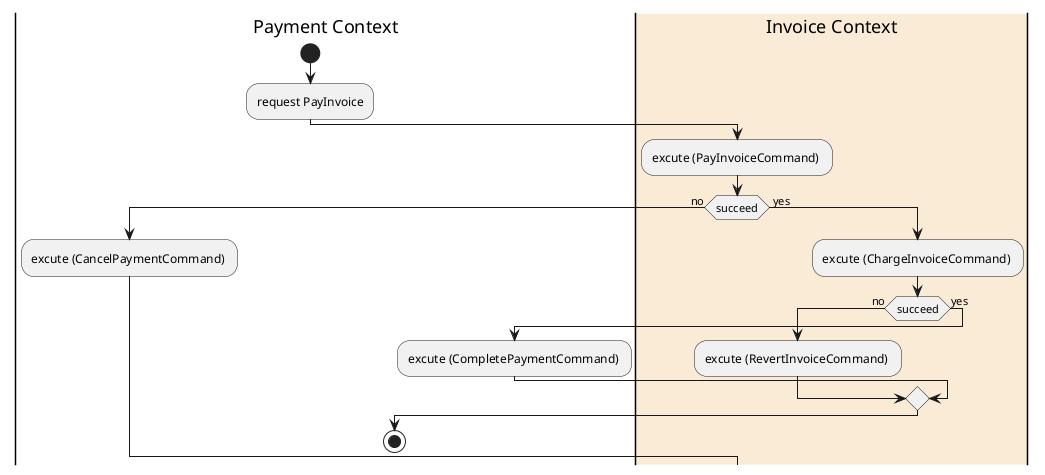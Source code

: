 @startuml
|Payment Context|
start
:request PayInvoice;
|#AntiqueWhite|Invoice Context|
:excute (PayInvoiceCommand) ;
If (succeed) then (no)
|Payment Context|
:excute (CancelPaymentCommand) ;
else ( yes )
|#AntiqueWhite|Invoice Context|
:excute (ChargeInvoiceCommand) ;
if (succeed) then (no)
:excute (RevertInvoiceCommand) ;
|Payment Context|
else (yes)
|Payment Context|
:excute (CompletePaymentCommand) ;
endif
stop
@enduml